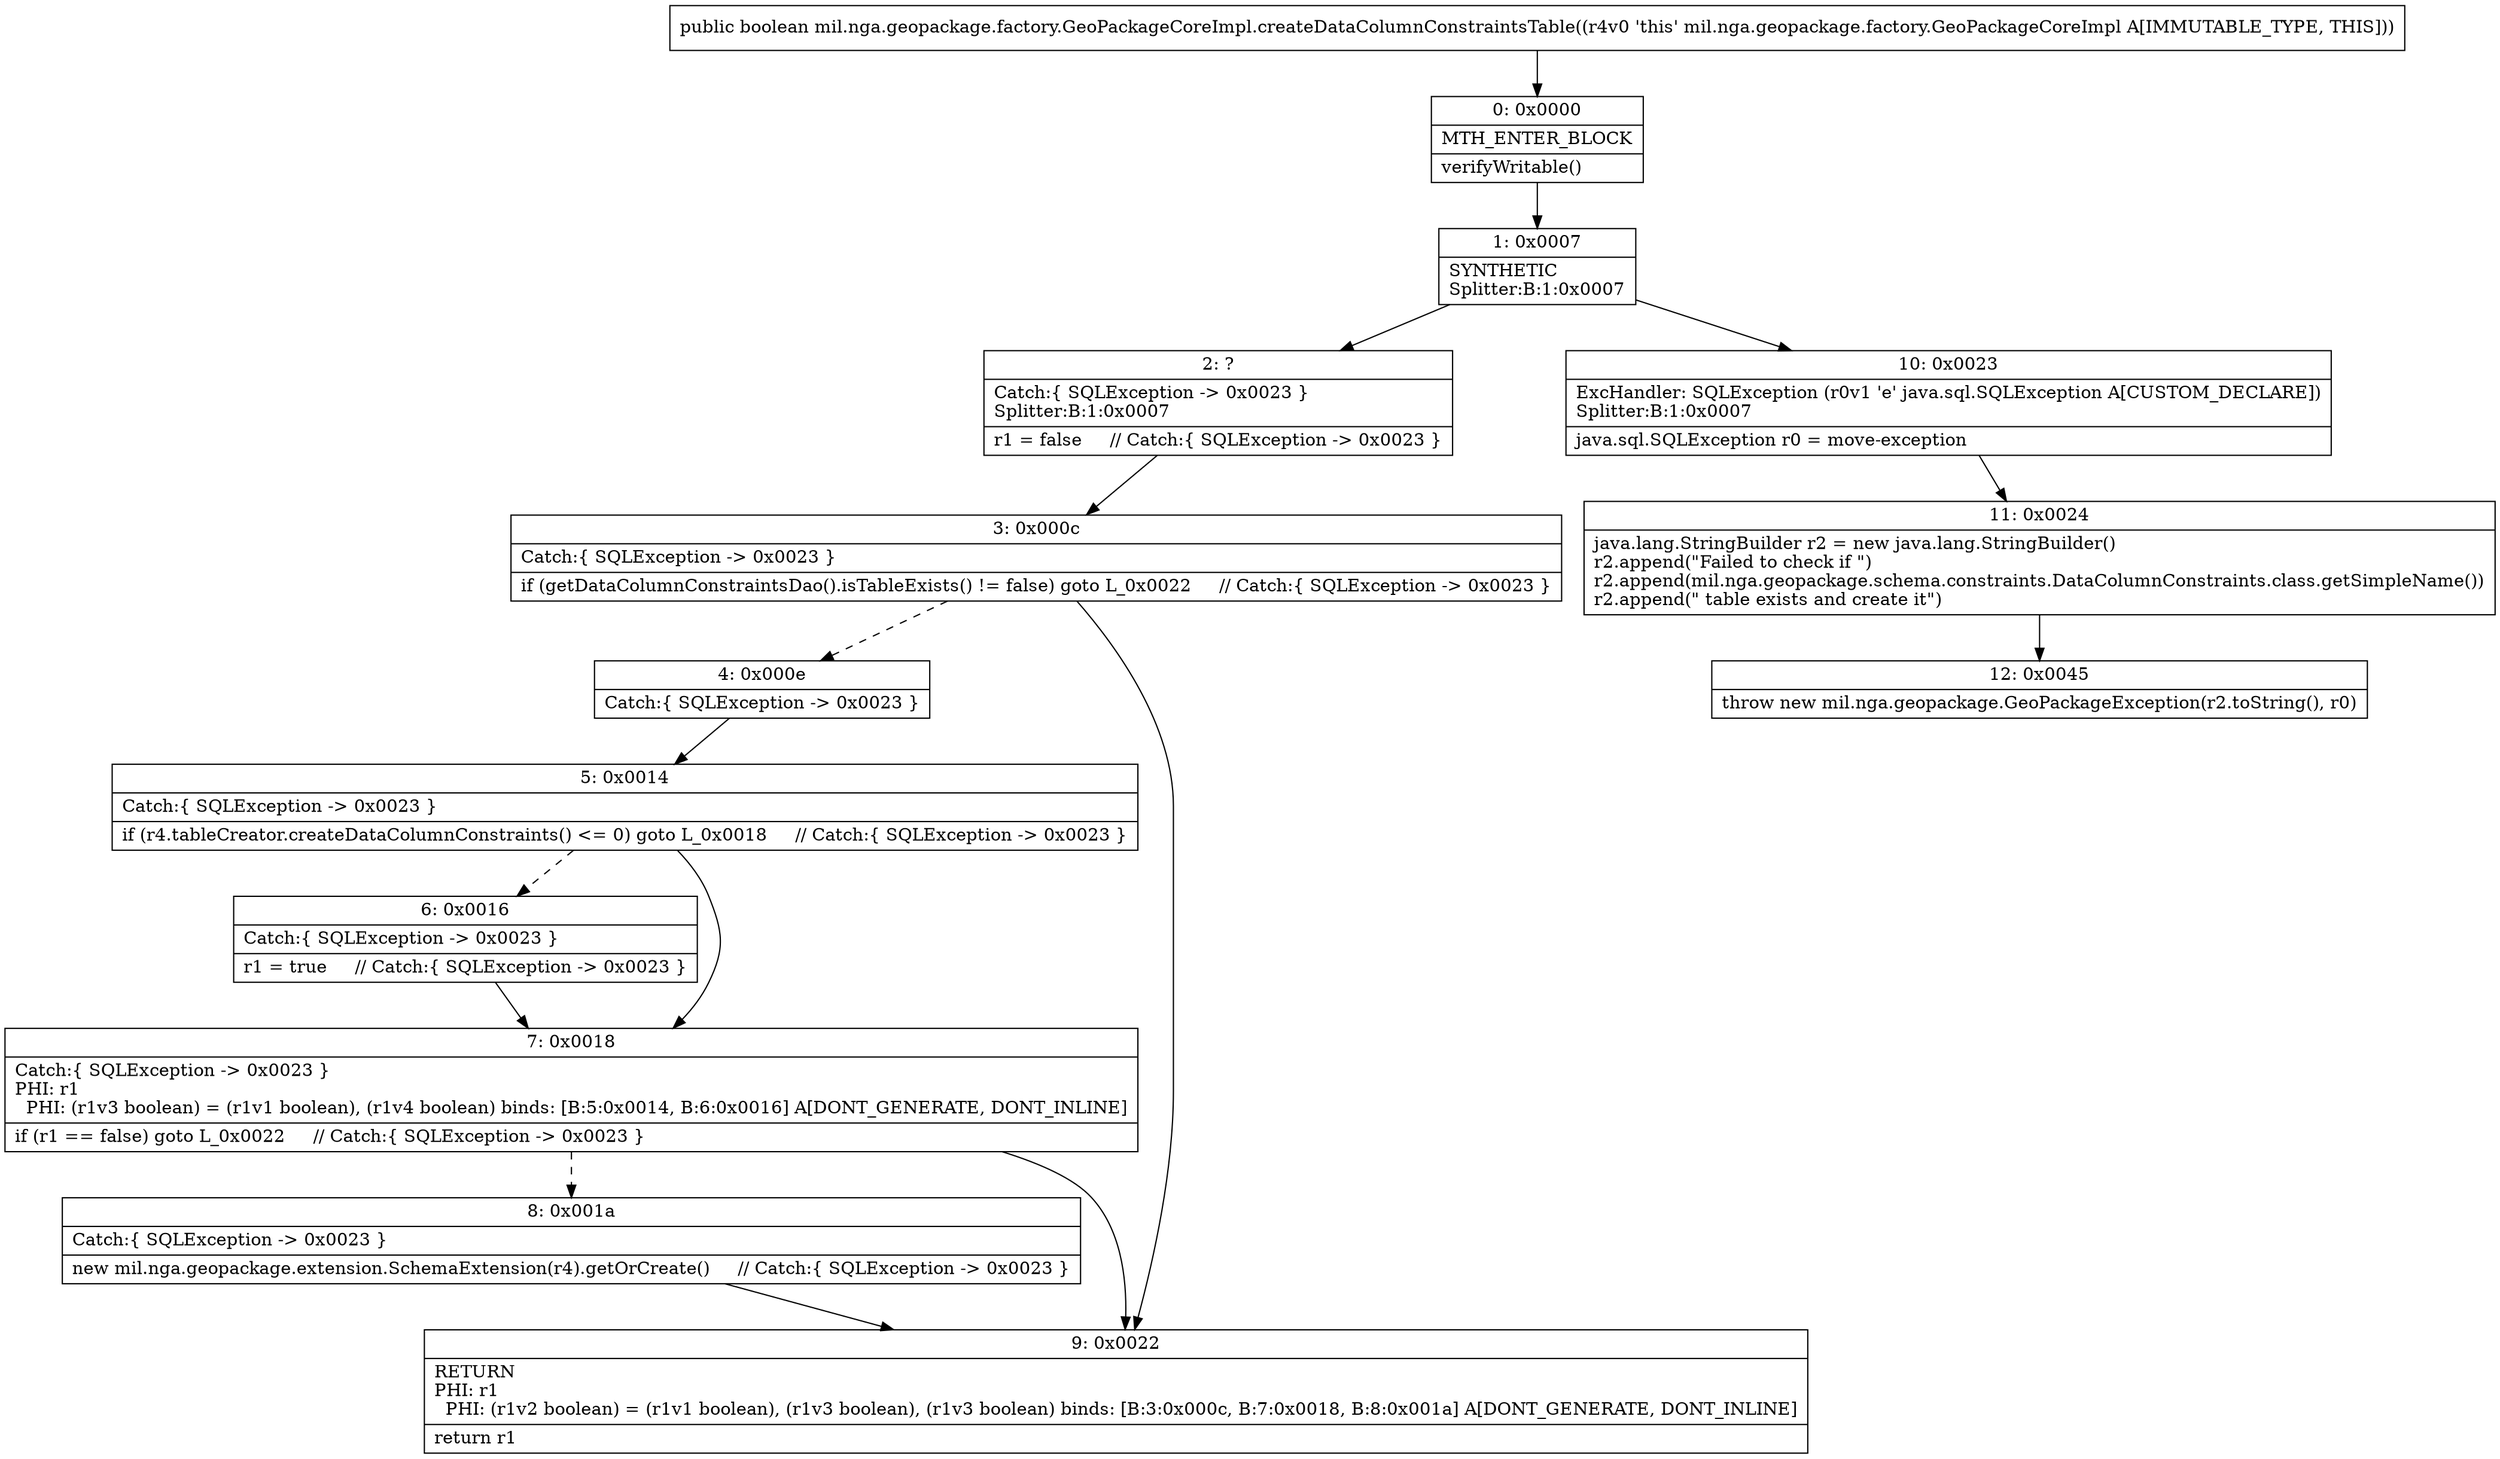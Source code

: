 digraph "CFG formil.nga.geopackage.factory.GeoPackageCoreImpl.createDataColumnConstraintsTable()Z" {
Node_0 [shape=record,label="{0\:\ 0x0000|MTH_ENTER_BLOCK\l|verifyWritable()\l}"];
Node_1 [shape=record,label="{1\:\ 0x0007|SYNTHETIC\lSplitter:B:1:0x0007\l}"];
Node_2 [shape=record,label="{2\:\ ?|Catch:\{ SQLException \-\> 0x0023 \}\lSplitter:B:1:0x0007\l|r1 = false     \/\/ Catch:\{ SQLException \-\> 0x0023 \}\l}"];
Node_3 [shape=record,label="{3\:\ 0x000c|Catch:\{ SQLException \-\> 0x0023 \}\l|if (getDataColumnConstraintsDao().isTableExists() != false) goto L_0x0022     \/\/ Catch:\{ SQLException \-\> 0x0023 \}\l}"];
Node_4 [shape=record,label="{4\:\ 0x000e|Catch:\{ SQLException \-\> 0x0023 \}\l}"];
Node_5 [shape=record,label="{5\:\ 0x0014|Catch:\{ SQLException \-\> 0x0023 \}\l|if (r4.tableCreator.createDataColumnConstraints() \<= 0) goto L_0x0018     \/\/ Catch:\{ SQLException \-\> 0x0023 \}\l}"];
Node_6 [shape=record,label="{6\:\ 0x0016|Catch:\{ SQLException \-\> 0x0023 \}\l|r1 = true     \/\/ Catch:\{ SQLException \-\> 0x0023 \}\l}"];
Node_7 [shape=record,label="{7\:\ 0x0018|Catch:\{ SQLException \-\> 0x0023 \}\lPHI: r1 \l  PHI: (r1v3 boolean) = (r1v1 boolean), (r1v4 boolean) binds: [B:5:0x0014, B:6:0x0016] A[DONT_GENERATE, DONT_INLINE]\l|if (r1 == false) goto L_0x0022     \/\/ Catch:\{ SQLException \-\> 0x0023 \}\l}"];
Node_8 [shape=record,label="{8\:\ 0x001a|Catch:\{ SQLException \-\> 0x0023 \}\l|new mil.nga.geopackage.extension.SchemaExtension(r4).getOrCreate()     \/\/ Catch:\{ SQLException \-\> 0x0023 \}\l}"];
Node_9 [shape=record,label="{9\:\ 0x0022|RETURN\lPHI: r1 \l  PHI: (r1v2 boolean) = (r1v1 boolean), (r1v3 boolean), (r1v3 boolean) binds: [B:3:0x000c, B:7:0x0018, B:8:0x001a] A[DONT_GENERATE, DONT_INLINE]\l|return r1\l}"];
Node_10 [shape=record,label="{10\:\ 0x0023|ExcHandler: SQLException (r0v1 'e' java.sql.SQLException A[CUSTOM_DECLARE])\lSplitter:B:1:0x0007\l|java.sql.SQLException r0 = move\-exception\l}"];
Node_11 [shape=record,label="{11\:\ 0x0024|java.lang.StringBuilder r2 = new java.lang.StringBuilder()\lr2.append(\"Failed to check if \")\lr2.append(mil.nga.geopackage.schema.constraints.DataColumnConstraints.class.getSimpleName())\lr2.append(\" table exists and create it\")\l}"];
Node_12 [shape=record,label="{12\:\ 0x0045|throw new mil.nga.geopackage.GeoPackageException(r2.toString(), r0)\l}"];
MethodNode[shape=record,label="{public boolean mil.nga.geopackage.factory.GeoPackageCoreImpl.createDataColumnConstraintsTable((r4v0 'this' mil.nga.geopackage.factory.GeoPackageCoreImpl A[IMMUTABLE_TYPE, THIS])) }"];
MethodNode -> Node_0;
Node_0 -> Node_1;
Node_1 -> Node_2;
Node_1 -> Node_10;
Node_2 -> Node_3;
Node_3 -> Node_4[style=dashed];
Node_3 -> Node_9;
Node_4 -> Node_5;
Node_5 -> Node_6[style=dashed];
Node_5 -> Node_7;
Node_6 -> Node_7;
Node_7 -> Node_8[style=dashed];
Node_7 -> Node_9;
Node_8 -> Node_9;
Node_10 -> Node_11;
Node_11 -> Node_12;
}

